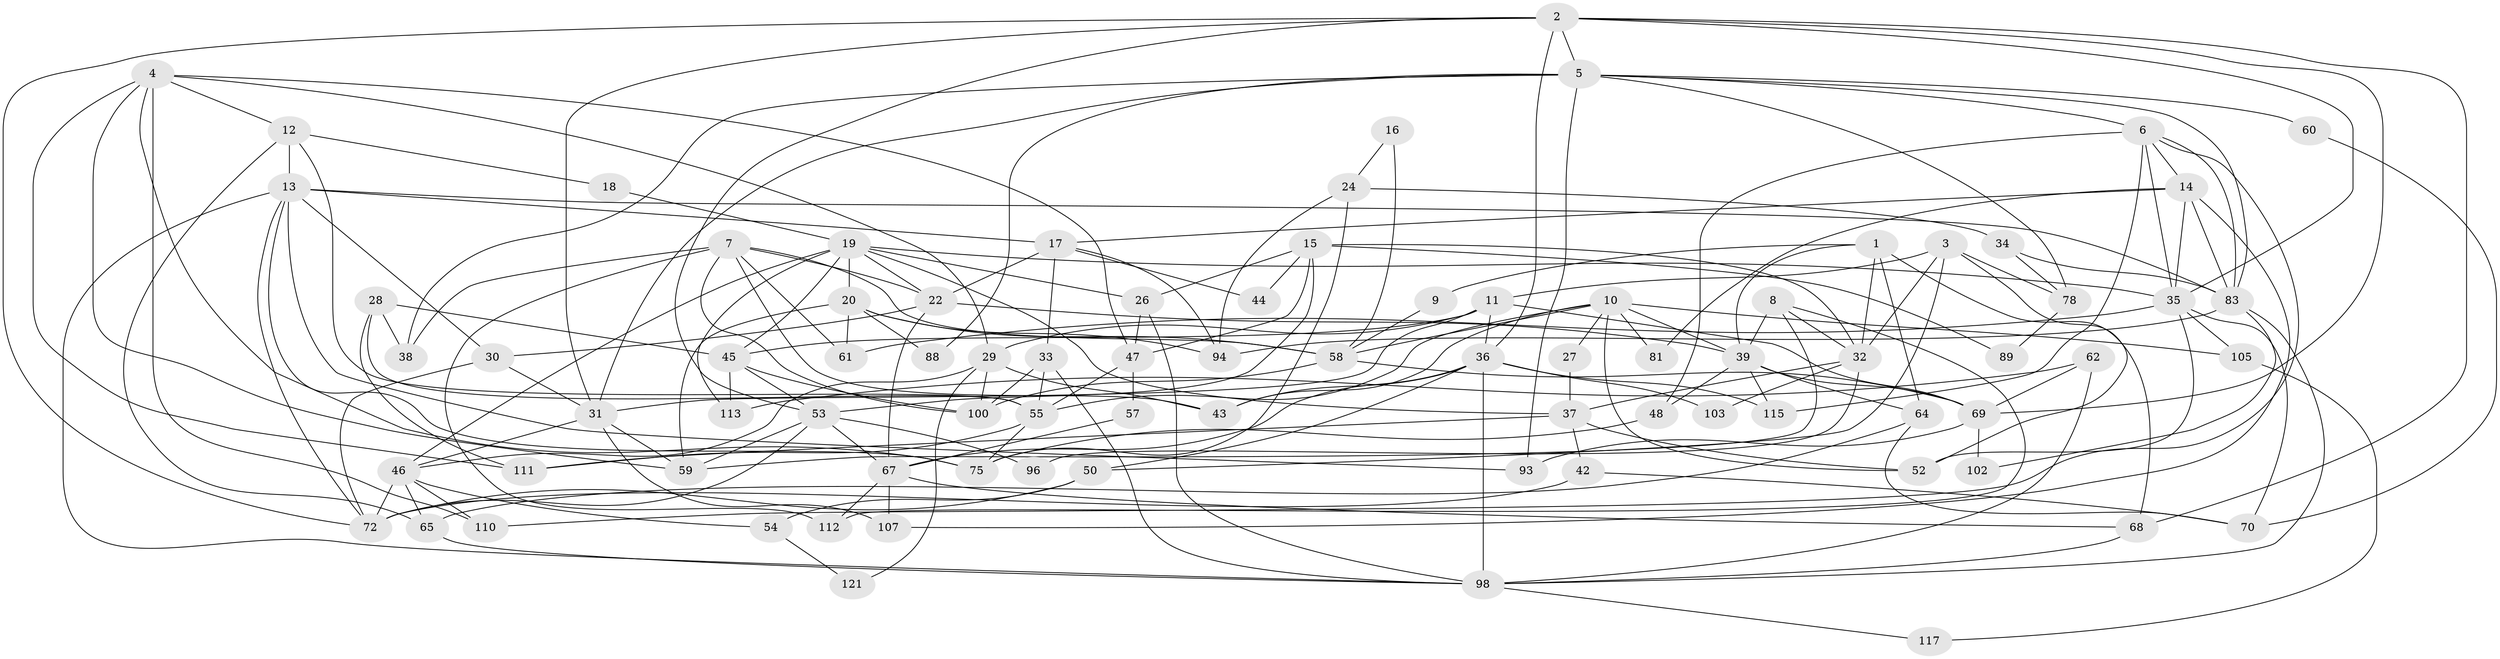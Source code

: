// original degree distribution, {5: 0.1652892561983471, 6: 0.12396694214876033, 4: 0.256198347107438, 7: 0.04132231404958678, 3: 0.2396694214876033, 2: 0.1652892561983471, 8: 0.008264462809917356}
// Generated by graph-tools (version 1.1) at 2025/11/02/27/25 16:11:19]
// undirected, 83 vertices, 196 edges
graph export_dot {
graph [start="1"]
  node [color=gray90,style=filled];
  1;
  2 [super="+66"];
  3 [super="+41"];
  4 [super="+40"];
  5 [super="+56"];
  6 [super="+51"];
  7 [super="+80"];
  8;
  9;
  10 [super="+84"];
  11;
  12;
  13 [super="+108"];
  14 [super="+86"];
  15 [super="+49"];
  16;
  17 [super="+25"];
  18;
  19 [super="+21"];
  20 [super="+23"];
  22 [super="+101"];
  24 [super="+104"];
  26 [super="+74"];
  27;
  28 [super="+114"];
  29 [super="+116"];
  30;
  31 [super="+77"];
  32 [super="+71"];
  33;
  34;
  35 [super="+92"];
  36 [super="+99"];
  37 [super="+63"];
  38;
  39 [super="+118"];
  42 [super="+82"];
  43;
  44;
  45 [super="+87"];
  46 [super="+85"];
  47;
  48;
  50 [super="+109"];
  52;
  53 [super="+73"];
  54;
  55 [super="+97"];
  57;
  58 [super="+90"];
  59 [super="+119"];
  60;
  61;
  62;
  64 [super="+95"];
  65;
  67 [super="+76"];
  68;
  69 [super="+79"];
  70;
  72 [super="+106"];
  75;
  78;
  81;
  83 [super="+91"];
  88;
  89;
  93;
  94;
  96;
  98 [super="+120"];
  100;
  102;
  103;
  105;
  107;
  110;
  111;
  112;
  113;
  115;
  117;
  121;
  1 -- 9;
  1 -- 68;
  1 -- 32;
  1 -- 39;
  1 -- 64;
  2 -- 31;
  2 -- 68;
  2 -- 72;
  2 -- 36;
  2 -- 69;
  2 -- 53;
  2 -- 35;
  2 -- 5;
  3 -- 11;
  3 -- 78;
  3 -- 32;
  3 -- 50;
  3 -- 52;
  4 -- 29;
  4 -- 12;
  4 -- 111;
  4 -- 59;
  4 -- 75;
  4 -- 110;
  4 -- 47;
  5 -- 6;
  5 -- 38;
  5 -- 88;
  5 -- 83;
  5 -- 60;
  5 -- 93;
  5 -- 78;
  5 -- 31;
  6 -- 48;
  6 -- 35;
  6 -- 110;
  6 -- 115;
  6 -- 14;
  6 -- 83;
  7 -- 112;
  7 -- 58;
  7 -- 43;
  7 -- 100;
  7 -- 38;
  7 -- 22;
  7 -- 61;
  8 -- 39;
  8 -- 112;
  8 -- 32;
  8 -- 59;
  9 -- 58;
  10 -- 39;
  10 -- 27;
  10 -- 52;
  10 -- 105;
  10 -- 81;
  10 -- 58;
  10 -- 43;
  10 -- 55;
  11 -- 45;
  11 -- 29;
  11 -- 36;
  11 -- 31;
  11 -- 69;
  12 -- 65;
  12 -- 13;
  12 -- 18;
  12 -- 55;
  13 -- 72;
  13 -- 93;
  13 -- 75;
  13 -- 30;
  13 -- 17;
  13 -- 83;
  13 -- 98;
  14 -- 35;
  14 -- 81;
  14 -- 107;
  14 -- 17;
  14 -- 83;
  15 -- 53;
  15 -- 32;
  15 -- 89;
  15 -- 26;
  15 -- 44;
  15 -- 47;
  16 -- 58 [weight=2];
  16 -- 24;
  17 -- 33;
  17 -- 44;
  17 -- 94;
  17 -- 22;
  18 -- 19;
  19 -- 35;
  19 -- 46;
  19 -- 113;
  19 -- 22;
  19 -- 37;
  19 -- 26;
  19 -- 45;
  19 -- 20;
  20 -- 58;
  20 -- 88;
  20 -- 59;
  20 -- 61;
  20 -- 94;
  22 -- 67 [weight=2];
  22 -- 30;
  22 -- 39;
  24 -- 75;
  24 -- 34;
  24 -- 94;
  26 -- 47;
  26 -- 98;
  27 -- 37;
  28 -- 38;
  28 -- 55 [weight=2];
  28 -- 45 [weight=2];
  28 -- 111;
  29 -- 43;
  29 -- 121;
  29 -- 100;
  29 -- 46;
  30 -- 31;
  30 -- 72;
  31 -- 46;
  31 -- 107;
  31 -- 59;
  32 -- 37;
  32 -- 96;
  32 -- 103;
  33 -- 55;
  33 -- 100;
  33 -- 98;
  34 -- 78;
  34 -- 83;
  35 -- 70;
  35 -- 105;
  35 -- 52;
  35 -- 61;
  36 -- 43;
  36 -- 103;
  36 -- 98;
  36 -- 67;
  36 -- 50;
  36 -- 115;
  37 -- 52;
  37 -- 111;
  37 -- 42;
  39 -- 48;
  39 -- 115;
  39 -- 69;
  39 -- 64;
  42 -- 72;
  42 -- 70;
  45 -- 113;
  45 -- 100;
  45 -- 53;
  46 -- 72;
  46 -- 54;
  46 -- 65;
  46 -- 110;
  47 -- 55;
  47 -- 57;
  48 -- 75;
  50 -- 54;
  50 -- 72;
  53 -- 59;
  53 -- 96;
  53 -- 67;
  53 -- 72;
  54 -- 121;
  55 -- 111;
  55 -- 75;
  57 -- 67;
  58 -- 100;
  58 -- 69;
  60 -- 70;
  62 -- 69;
  62 -- 113;
  62 -- 98;
  64 -- 70;
  64 -- 65;
  65 -- 98;
  67 -- 68;
  67 -- 107;
  67 -- 112;
  68 -- 98;
  69 -- 102;
  69 -- 93;
  78 -- 89;
  83 -- 98;
  83 -- 94;
  83 -- 102;
  98 -- 117;
  105 -- 117;
}
